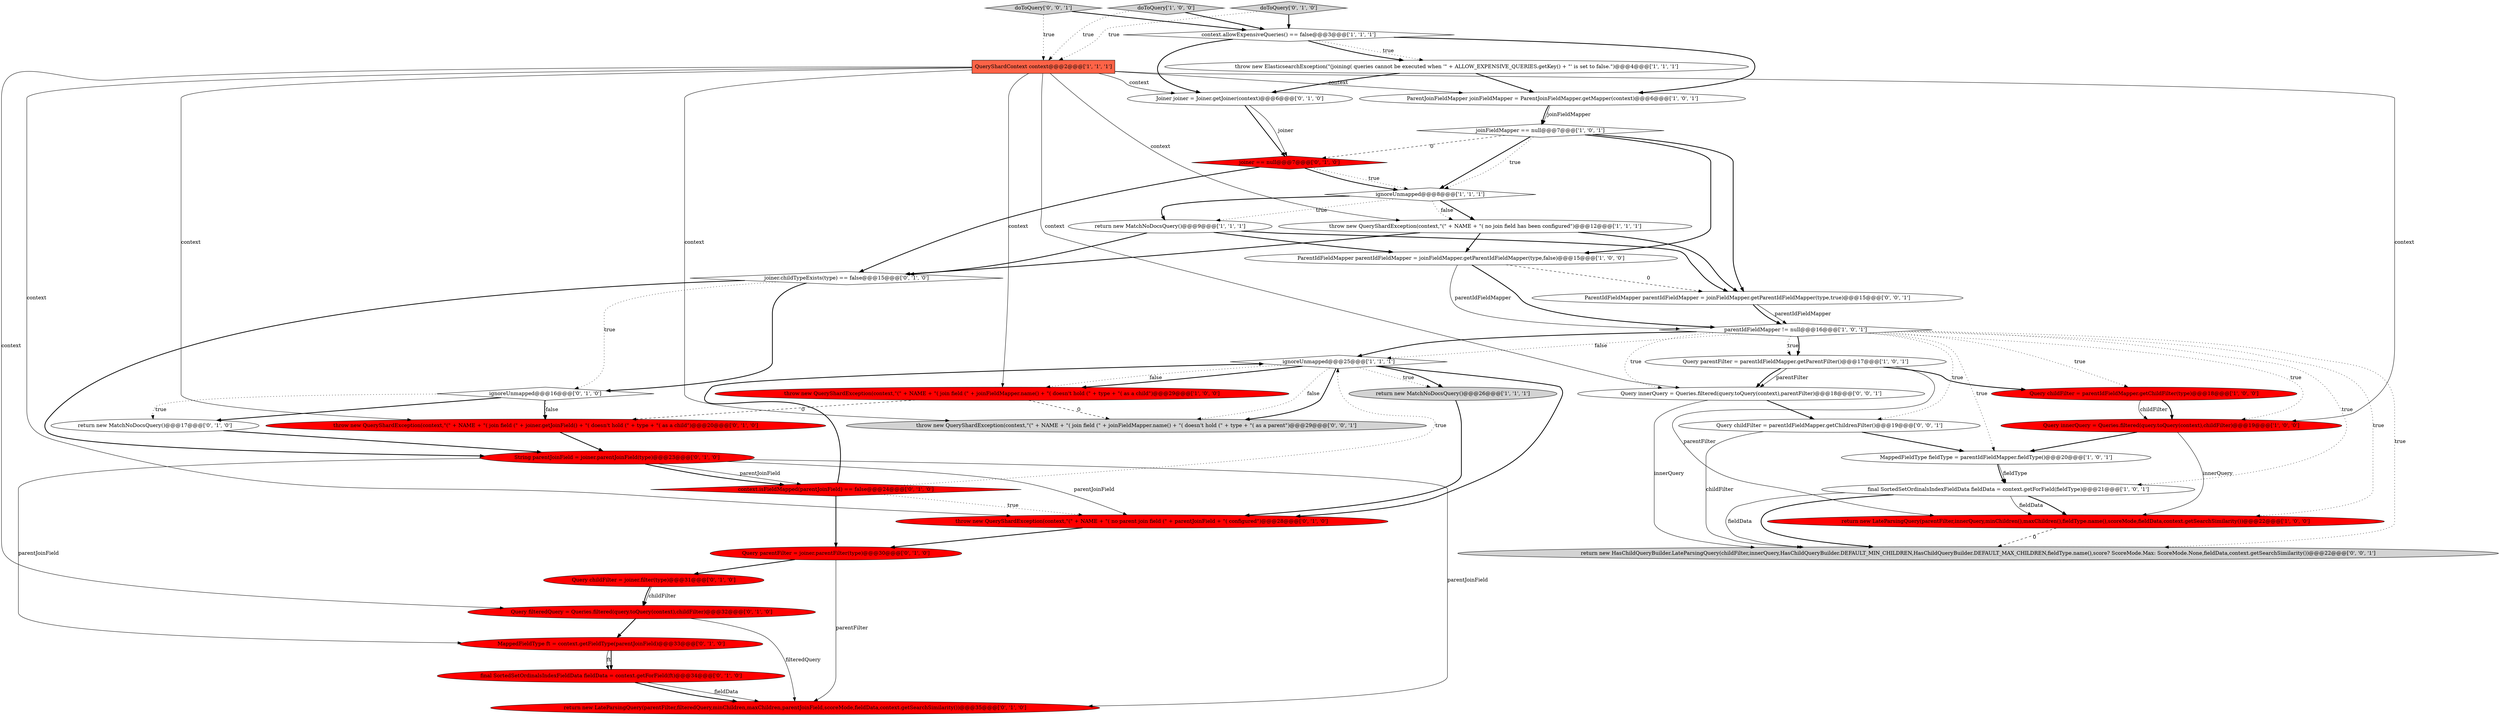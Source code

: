 digraph {
13 [style = filled, label = "Query innerQuery = Queries.filtered(query.toQuery(context),childFilter)@@@19@@@['1', '0', '0']", fillcolor = red, shape = ellipse image = "AAA1AAABBB1BBB"];
34 [style = filled, label = "Joiner joiner = Joiner.getJoiner(context)@@@6@@@['0', '1', '0']", fillcolor = white, shape = ellipse image = "AAA0AAABBB2BBB"];
16 [style = filled, label = "throw new ElasticsearchException(\"(joining( queries cannot be executed when '\" + ALLOW_EXPENSIVE_QUERIES.getKey() + \"' is set to false.\")@@@4@@@['1', '1', '1']", fillcolor = white, shape = ellipse image = "AAA0AAABBB1BBB"];
37 [style = filled, label = "ParentIdFieldMapper parentIdFieldMapper = joinFieldMapper.getParentIdFieldMapper(type,true)@@@15@@@['0', '0', '1']", fillcolor = white, shape = ellipse image = "AAA0AAABBB3BBB"];
0 [style = filled, label = "Query parentFilter = parentIdFieldMapper.getParentFilter()@@@17@@@['1', '0', '1']", fillcolor = white, shape = ellipse image = "AAA0AAABBB1BBB"];
8 [style = filled, label = "ignoreUnmapped@@@8@@@['1', '1', '1']", fillcolor = white, shape = diamond image = "AAA0AAABBB1BBB"];
6 [style = filled, label = "parentIdFieldMapper != null@@@16@@@['1', '0', '1']", fillcolor = white, shape = diamond image = "AAA0AAABBB1BBB"];
35 [style = filled, label = "return new LateParsingQuery(parentFilter,filteredQuery,minChildren,maxChildren,parentJoinField,scoreMode,fieldData,context.getSearchSimilarity())@@@35@@@['0', '1', '0']", fillcolor = red, shape = ellipse image = "AAA1AAABBB2BBB"];
9 [style = filled, label = "return new LateParsingQuery(parentFilter,innerQuery,minChildren(),maxChildren(),fieldType.name(),scoreMode,fieldData,context.getSearchSimilarity())@@@22@@@['1', '0', '0']", fillcolor = red, shape = ellipse image = "AAA1AAABBB1BBB"];
19 [style = filled, label = "ParentJoinFieldMapper joinFieldMapper = ParentJoinFieldMapper.getMapper(context)@@@6@@@['1', '0', '1']", fillcolor = white, shape = ellipse image = "AAA0AAABBB1BBB"];
23 [style = filled, label = "Query childFilter = joiner.filter(type)@@@31@@@['0', '1', '0']", fillcolor = red, shape = ellipse image = "AAA1AAABBB2BBB"];
29 [style = filled, label = "joiner == null@@@7@@@['0', '1', '0']", fillcolor = red, shape = diamond image = "AAA1AAABBB2BBB"];
24 [style = filled, label = "ignoreUnmapped@@@16@@@['0', '1', '0']", fillcolor = white, shape = diamond image = "AAA0AAABBB2BBB"];
22 [style = filled, label = "Query parentFilter = joiner.parentFilter(type)@@@30@@@['0', '1', '0']", fillcolor = red, shape = ellipse image = "AAA1AAABBB2BBB"];
21 [style = filled, label = "context.isFieldMapped(parentJoinField) == false@@@24@@@['0', '1', '0']", fillcolor = red, shape = diamond image = "AAA1AAABBB2BBB"];
36 [style = filled, label = "return new HasChildQueryBuilder.LateParsingQuery(childFilter,innerQuery,HasChildQueryBuilder.DEFAULT_MIN_CHILDREN,HasChildQueryBuilder.DEFAULT_MAX_CHILDREN,fieldType.name(),score? ScoreMode.Max: ScoreMode.None,fieldData,context.getSearchSimilarity())@@@22@@@['0', '0', '1']", fillcolor = lightgray, shape = ellipse image = "AAA0AAABBB3BBB"];
31 [style = filled, label = "MappedFieldType ft = context.getFieldType(parentJoinField)@@@33@@@['0', '1', '0']", fillcolor = red, shape = ellipse image = "AAA1AAABBB2BBB"];
12 [style = filled, label = "QueryShardContext context@@@2@@@['1', '1', '1']", fillcolor = tomato, shape = box image = "AAA0AAABBB1BBB"];
26 [style = filled, label = "Query filteredQuery = Queries.filtered(query.toQuery(context),childFilter)@@@32@@@['0', '1', '0']", fillcolor = red, shape = ellipse image = "AAA1AAABBB2BBB"];
18 [style = filled, label = "final SortedSetOrdinalsIndexFieldData fieldData = context.getForField(fieldType)@@@21@@@['1', '0', '1']", fillcolor = white, shape = ellipse image = "AAA0AAABBB1BBB"];
20 [style = filled, label = "joiner.childTypeExists(type) == false@@@15@@@['0', '1', '0']", fillcolor = white, shape = diamond image = "AAA0AAABBB2BBB"];
14 [style = filled, label = "joinFieldMapper == null@@@7@@@['1', '0', '1']", fillcolor = white, shape = diamond image = "AAA0AAABBB1BBB"];
1 [style = filled, label = "throw new QueryShardException(context,\"(\" + NAME + \"( no join field has been configured\")@@@12@@@['1', '1', '1']", fillcolor = white, shape = ellipse image = "AAA0AAABBB1BBB"];
10 [style = filled, label = "context.allowExpensiveQueries() == false@@@3@@@['1', '1', '1']", fillcolor = white, shape = diamond image = "AAA0AAABBB1BBB"];
4 [style = filled, label = "ignoreUnmapped@@@25@@@['1', '1', '1']", fillcolor = white, shape = diamond image = "AAA0AAABBB1BBB"];
39 [style = filled, label = "doToQuery['0', '0', '1']", fillcolor = lightgray, shape = diamond image = "AAA0AAABBB3BBB"];
2 [style = filled, label = "throw new QueryShardException(context,\"(\" + NAME + \"( join field (\" + joinFieldMapper.name() + \"( doesn't hold (\" + type + \"( as a child\")@@@29@@@['1', '0', '0']", fillcolor = red, shape = ellipse image = "AAA1AAABBB1BBB"];
5 [style = filled, label = "ParentIdFieldMapper parentIdFieldMapper = joinFieldMapper.getParentIdFieldMapper(type,false)@@@15@@@['1', '0', '0']", fillcolor = white, shape = ellipse image = "AAA0AAABBB1BBB"];
3 [style = filled, label = "return new MatchNoDocsQuery()@@@9@@@['1', '1', '1']", fillcolor = white, shape = ellipse image = "AAA0AAABBB1BBB"];
40 [style = filled, label = "Query childFilter = parentIdFieldMapper.getChildrenFilter()@@@19@@@['0', '0', '1']", fillcolor = white, shape = ellipse image = "AAA0AAABBB3BBB"];
41 [style = filled, label = "throw new QueryShardException(context,\"(\" + NAME + \"( join field (\" + joinFieldMapper.name() + \"( doesn't hold (\" + type + \"( as a parent\")@@@29@@@['0', '0', '1']", fillcolor = lightgray, shape = ellipse image = "AAA0AAABBB3BBB"];
11 [style = filled, label = "MappedFieldType fieldType = parentIdFieldMapper.fieldType()@@@20@@@['1', '0', '1']", fillcolor = white, shape = ellipse image = "AAA0AAABBB1BBB"];
7 [style = filled, label = "doToQuery['1', '0', '0']", fillcolor = lightgray, shape = diamond image = "AAA0AAABBB1BBB"];
32 [style = filled, label = "throw new QueryShardException(context,\"(\" + NAME + \"( join field (\" + joiner.getJoinField() + \"( doesn't hold (\" + type + \"( as a child\")@@@20@@@['0', '1', '0']", fillcolor = red, shape = ellipse image = "AAA1AAABBB2BBB"];
38 [style = filled, label = "Query innerQuery = Queries.filtered(query.toQuery(context),parentFilter)@@@18@@@['0', '0', '1']", fillcolor = white, shape = ellipse image = "AAA0AAABBB3BBB"];
28 [style = filled, label = "throw new QueryShardException(context,\"(\" + NAME + \"( no parent join field (\" + parentJoinField + \"( configured\")@@@28@@@['0', '1', '0']", fillcolor = red, shape = ellipse image = "AAA1AAABBB2BBB"];
17 [style = filled, label = "return new MatchNoDocsQuery()@@@26@@@['1', '1', '1']", fillcolor = lightgray, shape = ellipse image = "AAA0AAABBB1BBB"];
25 [style = filled, label = "return new MatchNoDocsQuery()@@@17@@@['0', '1', '0']", fillcolor = white, shape = ellipse image = "AAA0AAABBB2BBB"];
30 [style = filled, label = "final SortedSetOrdinalsIndexFieldData fieldData = context.getForField(ft)@@@34@@@['0', '1', '0']", fillcolor = red, shape = ellipse image = "AAA1AAABBB2BBB"];
15 [style = filled, label = "Query childFilter = parentIdFieldMapper.getChildFilter(type)@@@18@@@['1', '0', '0']", fillcolor = red, shape = ellipse image = "AAA1AAABBB1BBB"];
33 [style = filled, label = "String parentJoinField = joiner.parentJoinField(type)@@@23@@@['0', '1', '0']", fillcolor = red, shape = ellipse image = "AAA1AAABBB2BBB"];
27 [style = filled, label = "doToQuery['0', '1', '0']", fillcolor = lightgray, shape = diamond image = "AAA0AAABBB2BBB"];
1->5 [style = bold, label=""];
9->36 [style = dashed, label="0"];
40->36 [style = solid, label="childFilter"];
25->33 [style = bold, label=""];
24->25 [style = dotted, label="true"];
31->30 [style = solid, label="ft"];
10->19 [style = bold, label=""];
2->32 [style = dashed, label="0"];
24->32 [style = bold, label=""];
23->26 [style = solid, label="childFilter"];
1->20 [style = bold, label=""];
12->34 [style = solid, label="context"];
0->15 [style = bold, label=""];
29->8 [style = dotted, label="true"];
6->38 [style = dotted, label="true"];
8->1 [style = bold, label=""];
12->41 [style = solid, label="context"];
3->5 [style = bold, label=""];
40->11 [style = bold, label=""];
30->35 [style = solid, label="fieldData"];
6->18 [style = dotted, label="true"];
31->30 [style = bold, label=""];
2->41 [style = dashed, label="0"];
6->0 [style = dotted, label="true"];
6->11 [style = dotted, label="true"];
4->17 [style = dotted, label="true"];
10->16 [style = dotted, label="true"];
6->15 [style = dotted, label="true"];
12->28 [style = solid, label="context"];
14->37 [style = bold, label=""];
4->41 [style = dotted, label="false"];
15->13 [style = bold, label=""];
20->24 [style = dotted, label="true"];
6->13 [style = dotted, label="true"];
26->35 [style = solid, label="filteredQuery"];
16->34 [style = bold, label=""];
13->9 [style = solid, label="innerQuery"];
4->2 [style = bold, label=""];
16->19 [style = bold, label=""];
13->11 [style = bold, label=""];
22->23 [style = bold, label=""];
21->28 [style = dotted, label="true"];
0->38 [style = solid, label="parentFilter"];
11->18 [style = bold, label=""];
0->38 [style = bold, label=""];
7->12 [style = dotted, label="true"];
33->21 [style = solid, label="parentJoinField"];
6->4 [style = bold, label=""];
29->20 [style = bold, label=""];
18->36 [style = solid, label="fieldData"];
5->6 [style = bold, label=""];
12->38 [style = solid, label="context"];
10->34 [style = bold, label=""];
21->22 [style = bold, label=""];
38->36 [style = solid, label="innerQuery"];
18->9 [style = bold, label=""];
12->32 [style = solid, label="context"];
24->32 [style = dotted, label="false"];
14->8 [style = bold, label=""];
12->19 [style = solid, label="context"];
14->29 [style = dashed, label="0"];
15->13 [style = solid, label="childFilter"];
5->37 [style = dashed, label="0"];
21->4 [style = bold, label=""];
6->40 [style = dotted, label="true"];
34->29 [style = bold, label=""];
12->1 [style = solid, label="context"];
11->18 [style = solid, label="fieldType"];
4->17 [style = bold, label=""];
3->37 [style = bold, label=""];
8->3 [style = bold, label=""];
33->31 [style = solid, label="parentJoinField"];
8->3 [style = dotted, label="true"];
32->33 [style = bold, label=""];
4->41 [style = bold, label=""];
26->31 [style = bold, label=""];
4->2 [style = dotted, label="false"];
19->14 [style = bold, label=""];
30->35 [style = bold, label=""];
10->16 [style = bold, label=""];
6->9 [style = dotted, label="true"];
24->25 [style = bold, label=""];
27->10 [style = bold, label=""];
22->35 [style = solid, label="parentFilter"];
14->8 [style = dotted, label="true"];
38->40 [style = bold, label=""];
39->12 [style = dotted, label="true"];
28->22 [style = bold, label=""];
5->6 [style = solid, label="parentIdFieldMapper"];
1->37 [style = bold, label=""];
14->5 [style = bold, label=""];
6->4 [style = dotted, label="false"];
29->8 [style = bold, label=""];
18->9 [style = solid, label="fieldData"];
6->36 [style = dotted, label="true"];
7->10 [style = bold, label=""];
0->9 [style = solid, label="parentFilter"];
23->26 [style = bold, label=""];
33->28 [style = solid, label="parentJoinField"];
18->36 [style = bold, label=""];
6->0 [style = bold, label=""];
27->12 [style = dotted, label="true"];
37->6 [style = bold, label=""];
21->4 [style = dotted, label="true"];
4->28 [style = bold, label=""];
20->33 [style = bold, label=""];
34->29 [style = solid, label="joiner"];
3->20 [style = bold, label=""];
17->28 [style = bold, label=""];
12->2 [style = solid, label="context"];
19->14 [style = solid, label="joinFieldMapper"];
37->6 [style = solid, label="parentIdFieldMapper"];
39->10 [style = bold, label=""];
33->35 [style = solid, label="parentJoinField"];
12->26 [style = solid, label="context"];
20->24 [style = bold, label=""];
33->21 [style = bold, label=""];
12->13 [style = solid, label="context"];
8->1 [style = dotted, label="false"];
}
